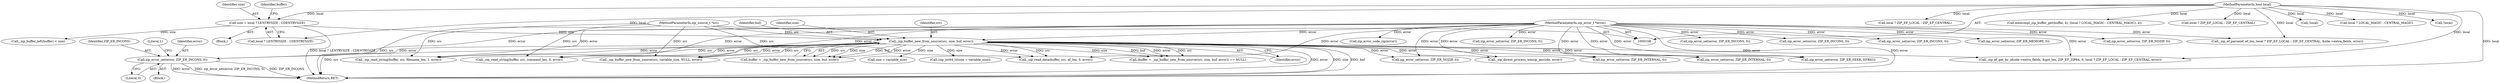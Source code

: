 digraph "0_libzip_2217022b7d1142738656d891e00b3d2d9179b796@pointer" {
"1000413" [label="(Call,zip_error_set(error, ZIP_ER_INCONS, 0))"];
"1000157" [label="(Call,_zip_buffer_new_from_source(src, size, buf, error))"];
"1000110" [label="(MethodParameterIn,zip_source_t *src)"];
"1000129" [label="(Call,size = local ? LENTRYSIZE : CDENTRYSIZE)"];
"1000112" [label="(MethodParameterIn,bool local)"];
"1000113" [label="(MethodParameterIn,zip_error_t *error)"];
"1000114" [label="(Block,)"];
"1000112" [label="(MethodParameterIn,bool local)"];
"1000131" [label="(Call,local ? LENTRYSIZE : CDENTRYSIZE)"];
"1000573" [label="(Call,_zip_read_string(buffer, src, comment_len, 0, error))"];
"1000412" [label="(Block,)"];
"1000832" [label="(Call,zip_error_set(error, ZIP_ER_SEEK, EFBIG))"];
"1000129" [label="(Call,size = local ? LENTRYSIZE : CDENTRYSIZE)"];
"1000492" [label="(Call,zip_error_set(error, ZIP_ER_INCONS, 0))"];
"1000159" [label="(Identifier,size)"];
"1000413" [label="(Call,zip_error_set(error, ZIP_ER_INCONS, 0))"];
"1000675" [label="(Call,local ? ZIP_EF_LOCAL : ZIP_EF_CENTRAL)"];
"1000180" [label="(Call,zip_error_set(error, ZIP_ER_NOZIP, 0))"];
"1000155" [label="(Call,buffer = _zip_buffer_new_from_source(src, size, buf, error))"];
"1000110" [label="(MethodParameterIn,zip_source_t *src)"];
"1000667" [label="(Call,_zip_ef_get_by_id(zde->extra_fields, &got_len, ZIP_EF_ZIP64, 0, local ? ZIP_EF_LOCAL : ZIP_EF_CENTRAL, error))"];
"1000868" [label="(MethodReturn,RET)"];
"1000169" [label="(Call,memcmp(_zip_buffer_get(buffer, 4), (local ? LOCAL_MAGIC : CENTRAL_MAGIC), 4))"];
"1000428" [label="(Call,_zip_buffer_new_from_source(src, variable_size, NULL, error))"];
"1000419" [label="(Literal,1)"];
"1000416" [label="(Literal,0)"];
"1000463" [label="(Call,zip_error_set(error, ZIP_ER_INCONS, 0))"];
"1000865" [label="(Call,size + variable_size)"];
"1000158" [label="(Identifier,src)"];
"1000130" [label="(Identifier,size)"];
"1000863" [label="(Call,(zip_int64_t)(size + variable_size))"];
"1000154" [label="(Call,(buffer = _zip_buffer_new_from_source(src, size, buf, error)) == NULL)"];
"1000414" [label="(Identifier,error)"];
"1000784" [label="(Call,zip_error_set(error, ZIP_ER_INCONS, 0))"];
"1000536" [label="(Call,local ? ZIP_EF_LOCAL : ZIP_EF_CENTRAL)"];
"1000533" [label="(Call,_zip_ef_parse(ef, ef_len, local ? ZIP_EF_LOCAL : ZIP_EF_CENTRAL, &zde->extra_fields, error))"];
"1000610" [label="(Call,zip_error_set(error, ZIP_ER_INCONS, 0))"];
"1000705" [label="(Call,zip_error_set(error, ZIP_ER_MEMORY, 0))"];
"1000196" [label="(Call,!local)"];
"1000841" [label="(Call,_zip_dirent_process_winzip_aes(zde, error))"];
"1000415" [label="(Identifier,ZIP_ER_INCONS)"];
"1000173" [label="(Call,local ? LOCAL_MAGIC : CENTRAL_MAGIC)"];
"1000157" [label="(Call,_zip_buffer_new_from_source(src, size, buf, error))"];
"1000445" [label="(Call,_zip_read_string(buffer, src, filename_len, 1, error))"];
"1000752" [label="(Call,!local)"];
"1000144" [label="(Call,zip_error_set(error, ZIP_ER_NOZIP, 0))"];
"1000139" [label="(Call,_zip_buffer_left(buffer) < size)"];
"1000511" [label="(Call,_zip_read_data(buffer, src, ef_len, 0, error))"];
"1000806" [label="(Call,zip_error_set(error, ZIP_ER_INTERNAL, 0))"];
"1000459" [label="(Call,zip_error_code_zip(error))"];
"1000330" [label="(Call,zip_error_set(error, ZIP_ER_INTERNAL, 0))"];
"1000113" [label="(MethodParameterIn,zip_error_t *error)"];
"1000161" [label="(Identifier,error)"];
"1000136" [label="(Identifier,buffer)"];
"1000160" [label="(Identifier,buf)"];
"1000413" -> "1000412"  [label="AST: "];
"1000413" -> "1000416"  [label="CFG: "];
"1000414" -> "1000413"  [label="AST: "];
"1000415" -> "1000413"  [label="AST: "];
"1000416" -> "1000413"  [label="AST: "];
"1000419" -> "1000413"  [label="CFG: "];
"1000413" -> "1000868"  [label="DDG: error"];
"1000413" -> "1000868"  [label="DDG: zip_error_set(error, ZIP_ER_INCONS, 0)"];
"1000413" -> "1000868"  [label="DDG: ZIP_ER_INCONS"];
"1000157" -> "1000413"  [label="DDG: error"];
"1000113" -> "1000413"  [label="DDG: error"];
"1000157" -> "1000155"  [label="AST: "];
"1000157" -> "1000161"  [label="CFG: "];
"1000158" -> "1000157"  [label="AST: "];
"1000159" -> "1000157"  [label="AST: "];
"1000160" -> "1000157"  [label="AST: "];
"1000161" -> "1000157"  [label="AST: "];
"1000155" -> "1000157"  [label="CFG: "];
"1000157" -> "1000868"  [label="DDG: size"];
"1000157" -> "1000868"  [label="DDG: buf"];
"1000157" -> "1000868"  [label="DDG: src"];
"1000157" -> "1000868"  [label="DDG: error"];
"1000157" -> "1000154"  [label="DDG: src"];
"1000157" -> "1000154"  [label="DDG: size"];
"1000157" -> "1000154"  [label="DDG: buf"];
"1000157" -> "1000154"  [label="DDG: error"];
"1000157" -> "1000155"  [label="DDG: src"];
"1000157" -> "1000155"  [label="DDG: size"];
"1000157" -> "1000155"  [label="DDG: buf"];
"1000157" -> "1000155"  [label="DDG: error"];
"1000110" -> "1000157"  [label="DDG: src"];
"1000129" -> "1000157"  [label="DDG: size"];
"1000113" -> "1000157"  [label="DDG: error"];
"1000157" -> "1000180"  [label="DDG: error"];
"1000157" -> "1000330"  [label="DDG: error"];
"1000157" -> "1000428"  [label="DDG: src"];
"1000157" -> "1000428"  [label="DDG: error"];
"1000157" -> "1000445"  [label="DDG: src"];
"1000157" -> "1000445"  [label="DDG: error"];
"1000157" -> "1000511"  [label="DDG: src"];
"1000157" -> "1000511"  [label="DDG: error"];
"1000157" -> "1000573"  [label="DDG: src"];
"1000157" -> "1000573"  [label="DDG: error"];
"1000157" -> "1000667"  [label="DDG: error"];
"1000157" -> "1000806"  [label="DDG: error"];
"1000157" -> "1000832"  [label="DDG: error"];
"1000157" -> "1000841"  [label="DDG: error"];
"1000157" -> "1000863"  [label="DDG: size"];
"1000157" -> "1000865"  [label="DDG: size"];
"1000110" -> "1000108"  [label="AST: "];
"1000110" -> "1000868"  [label="DDG: src"];
"1000110" -> "1000428"  [label="DDG: src"];
"1000110" -> "1000445"  [label="DDG: src"];
"1000110" -> "1000511"  [label="DDG: src"];
"1000110" -> "1000573"  [label="DDG: src"];
"1000129" -> "1000114"  [label="AST: "];
"1000129" -> "1000131"  [label="CFG: "];
"1000130" -> "1000129"  [label="AST: "];
"1000131" -> "1000129"  [label="AST: "];
"1000136" -> "1000129"  [label="CFG: "];
"1000129" -> "1000868"  [label="DDG: local ? LENTRYSIZE : CDENTRYSIZE"];
"1000112" -> "1000129"  [label="DDG: local"];
"1000129" -> "1000139"  [label="DDG: size"];
"1000112" -> "1000108"  [label="AST: "];
"1000112" -> "1000868"  [label="DDG: local"];
"1000112" -> "1000131"  [label="DDG: local"];
"1000112" -> "1000169"  [label="DDG: local"];
"1000112" -> "1000173"  [label="DDG: local"];
"1000112" -> "1000196"  [label="DDG: local"];
"1000112" -> "1000533"  [label="DDG: local"];
"1000112" -> "1000536"  [label="DDG: local"];
"1000112" -> "1000667"  [label="DDG: local"];
"1000112" -> "1000675"  [label="DDG: local"];
"1000112" -> "1000752"  [label="DDG: local"];
"1000113" -> "1000108"  [label="AST: "];
"1000113" -> "1000868"  [label="DDG: error"];
"1000113" -> "1000144"  [label="DDG: error"];
"1000113" -> "1000180"  [label="DDG: error"];
"1000113" -> "1000330"  [label="DDG: error"];
"1000113" -> "1000428"  [label="DDG: error"];
"1000113" -> "1000445"  [label="DDG: error"];
"1000113" -> "1000459"  [label="DDG: error"];
"1000113" -> "1000463"  [label="DDG: error"];
"1000113" -> "1000492"  [label="DDG: error"];
"1000113" -> "1000511"  [label="DDG: error"];
"1000113" -> "1000533"  [label="DDG: error"];
"1000113" -> "1000573"  [label="DDG: error"];
"1000113" -> "1000610"  [label="DDG: error"];
"1000113" -> "1000667"  [label="DDG: error"];
"1000113" -> "1000705"  [label="DDG: error"];
"1000113" -> "1000784"  [label="DDG: error"];
"1000113" -> "1000806"  [label="DDG: error"];
"1000113" -> "1000832"  [label="DDG: error"];
"1000113" -> "1000841"  [label="DDG: error"];
}
